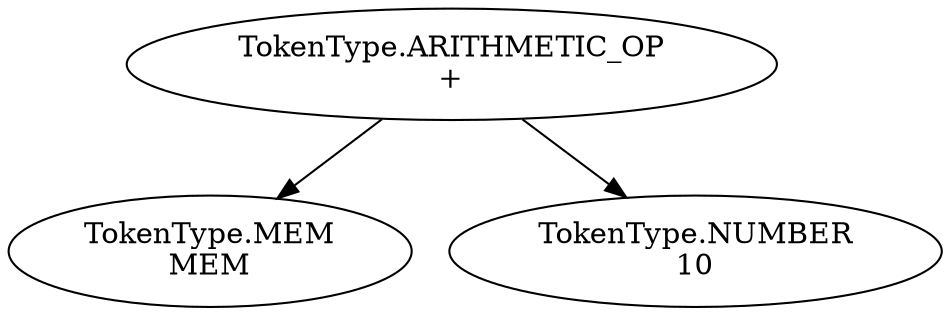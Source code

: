 digraph AST {
  node0 [label="TokenType.ARITHMETIC_OP\n+"];
  node1 [label="TokenType.MEM\nMEM"];
  node0 -> node1;
  node2 [label="TokenType.NUMBER\n10"];
  node0 -> node2;
}
